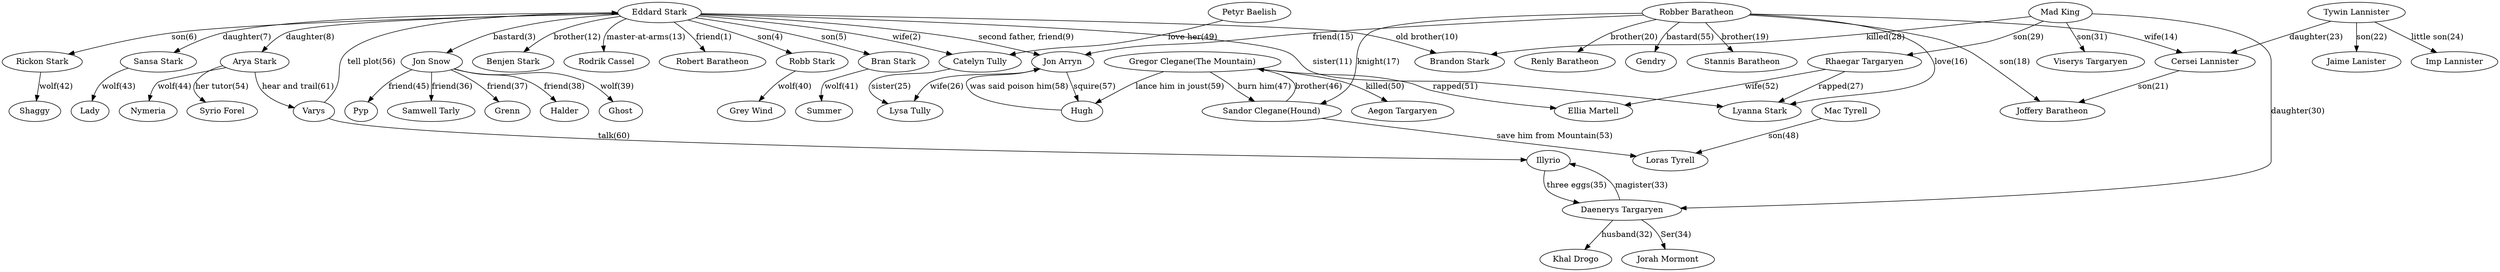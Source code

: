 digraph G {
	Eddard_Stark [label="Eddard Stark"]
	Robert_Baratheon [label="Robert Baratheon"]
	Eddard_Stark -> Robert_Baratheon [label="friend(1)"]
	Catelyn_Tully [label="Catelyn Tully"]
	Eddard_Stark -> Catelyn_Tully [label="wife(2)"]
	Jon_Snow [label="Jon Snow"]
	Eddard_Stark -> Jon_Snow [label="bastard(3)"]
	Robb_Stark [label="Robb Stark"]
	Eddard_Stark -> Robb_Stark [label="son(4)"]
	Bran_Stark [label="Bran Stark"]
	Eddard_Stark -> Bran_Stark [label="son(5)"]
	Rickon_Stark [label="Rickon Stark"]
	Eddard_Stark -> Rickon_Stark [label="son(6)"]
	Sansa_Stark [label="Sansa Stark"]
	Eddard_Stark -> Sansa_Stark [label="daughter(7)"]
	Arya_Stark [label="Arya Stark"]
	Eddard_Stark -> Arya_Stark [label="daughter(8)"]
	Jon_Arryn [label="Jon Arryn"]
	Eddard_Stark -> Jon_Arryn [label="second father, friend(9)"]
	Brandon_Stark [label="Brandon Stark"]
	Eddard_Stark -> Brandon_Stark [label="old brother(10)"]
	Lyanna_Stark [label="Lyanna Stark"]
	Eddard_Stark -> Lyanna_Stark [label="sister(11)"]
	Benjen_Stark [label="Benjen Stark"]
	Eddard_Stark -> Benjen_Stark [label="brother(12)"]
	Rodrik_Cassel [label="Rodrik Cassel"]
	Eddard_Stark -> Rodrik_Cassel [label="master-at-arms(13)"]
	Robber_Baratheon [label="Robber Baratheon"]
	Cersei_Lannister [label="Cersei Lannister"]
	Robber_Baratheon -> Cersei_Lannister [label="wife(14)"]
	Robber_Baratheon -> Jon_Arryn [label="friend(15)"]
	Robber_Baratheon -> Lyanna_Stark [label="love(16)"]
	Sandor_Clegane_Hound_ [label="Sandor Clegane(Hound)"]
	Robber_Baratheon -> Sandor_Clegane_Hound_ [label="knight(17)"]
	Joffery_Baratheon [label="Joffery Baratheon"]
	Robber_Baratheon -> Joffery_Baratheon [label="son(18)"]
	Stannis_Baratheon [label="Stannis Baratheon"]
	Robber_Baratheon -> Stannis_Baratheon [label="brother(19)"]
	Renly_Baratheon [label="Renly Baratheon"]
	Robber_Baratheon -> Renly_Baratheon [label="brother(20)"]
	Cersei_Lannister -> Joffery_Baratheon [label="son(21)"]
	Tywin_Lannister [label="Tywin Lannister"]
	Jaime_Lanister [label="Jaime Lanister"]
	Tywin_Lannister -> Jaime_Lanister [label="son(22)"]
	Tywin_Lannister -> Cersei_Lannister [label="daughter(23)"]
	Imp_Lannister [label="Imp Lannister"]
	Tywin_Lannister -> Imp_Lannister [label="little son(24)"]
	Lysa_Tully [label="Lysa Tully"]
	Catelyn_Tully -> Lysa_Tully [label="sister(25)"]
	Jon_Arryn -> Lysa_Tully [label="wife(26)"]
	Rhaegar_Targaryen [label="Rhaegar Targaryen"]
	Rhaegar_Targaryen -> Lyanna_Stark [label="rapped(27)"]
	Mad_King [label="Mad King"]
	Mad_King -> Brandon_Stark [label="killed(28)"]
	Mad_King -> Rhaegar_Targaryen [label="son(29)"]
	Daenerys_Targaryen [label="Daenerys Targaryen"]
	Mad_King -> Daenerys_Targaryen [label="daughter(30)"]
	Viserys_Targaryen [label="Viserys Targaryen"]
	Mad_King -> Viserys_Targaryen [label="son(31)"]
	Khal_Drogo [label="Khal Drogo"]
	Daenerys_Targaryen -> Khal_Drogo [label="husband(32)"]
	Illyrio [label="Illyrio"]
	Daenerys_Targaryen -> Illyrio [label="magister(33)"]
	Jorah_Mormont [label="Jorah Mormont"]
	Daenerys_Targaryen -> Jorah_Mormont [label="Ser(34)"]
	Illyrio -> Daenerys_Targaryen [label="three eggs(35)"]
	Samwell_Tarly [label="Samwell Tarly"]
	Jon_Snow -> Samwell_Tarly [label="friend(36)"]
	Grenn [label="Grenn"]
	Jon_Snow -> Grenn [label="friend(37)"]
	Halder [label="Halder"]
	Jon_Snow -> Halder [label="friend(38)"]
	Ghost [label="Ghost"]
	Jon_Snow -> Ghost [label="wolf(39)"]
	Grey_Wind [label="Grey Wind"]
	Robb_Stark -> Grey_Wind [label="wolf(40)"]
	Summer [label="Summer"]
	Bran_Stark -> Summer [label="wolf(41)"]
	Shaggy [label="Shaggy"]
	Rickon_Stark -> Shaggy [label="wolf(42)"]
	Lady [label="Lady"]
	Sansa_Stark -> Lady [label="wolf(43)"]
	Nymeria [label="Nymeria"]
	Arya_Stark -> Nymeria [label="wolf(44)"]
	Pyp [label="Pyp"]
	Jon_Snow -> Pyp [label="friend(45)"]
	Gregor_Clegane_The_Mountain_ [label="Gregor Clegane(The Mountain)"]
	Sandor_Clegane_Hound_ -> Gregor_Clegane_The_Mountain_ [label="brother(46)"]
	Gregor_Clegane_The_Mountain_ -> Sandor_Clegane_Hound_ [label="burn him(47)"]
	Mac_Tyrell [label="Mac Tyrell"]
	Loras_Tyrell [label="Loras Tyrell"]
	Mac_Tyrell -> Loras_Tyrell [label="son(48)"]
	Petyr_Baelish [label="Petyr Baelish"]
	Petyr_Baelish -> Catelyn_Tully [label="love her(49)"]
	Aegon_Targaryen [label="Aegon Targaryen"]
	Gregor_Clegane_The_Mountain_ -> Aegon_Targaryen [label="killed(50)"]
	Ellia_Martell [label="Ellia Martell"]
	Gregor_Clegane_The_Mountain_ -> Ellia_Martell [label="rapped(51)"]
	Rhaegar_Targaryen -> Ellia_Martell [label="wife(52)"]
	Sandor_Clegane_Hound_ -> Loras_Tyrell [label="save him from Mountain(53)"]
	Syrio_Forel [label="Syrio Forel"]
	Arya_Stark -> Syrio_Forel [label="her tutor(54)"]
	Gendry [label="Gendry"]
	Robber_Baratheon -> Gendry [label="bastard(55)"]
	Varys [label="Varys"]
	Varys -> Eddard_Stark [label="tell plot(56)"]
	Hugh [label="Hugh"]
	Jon_Arryn -> Hugh [label="squire(57)"]
	Hugh -> Jon_Arryn [label="was said poison him(58)"]
	Gregor_Clegane_The_Mountain_ -> Hugh [label="lance him in joust(59)"]
	Varys -> Illyrio [label="talk(60)"]
	Arya_Stark -> Varys [label="hear and trail(61)"]
}


